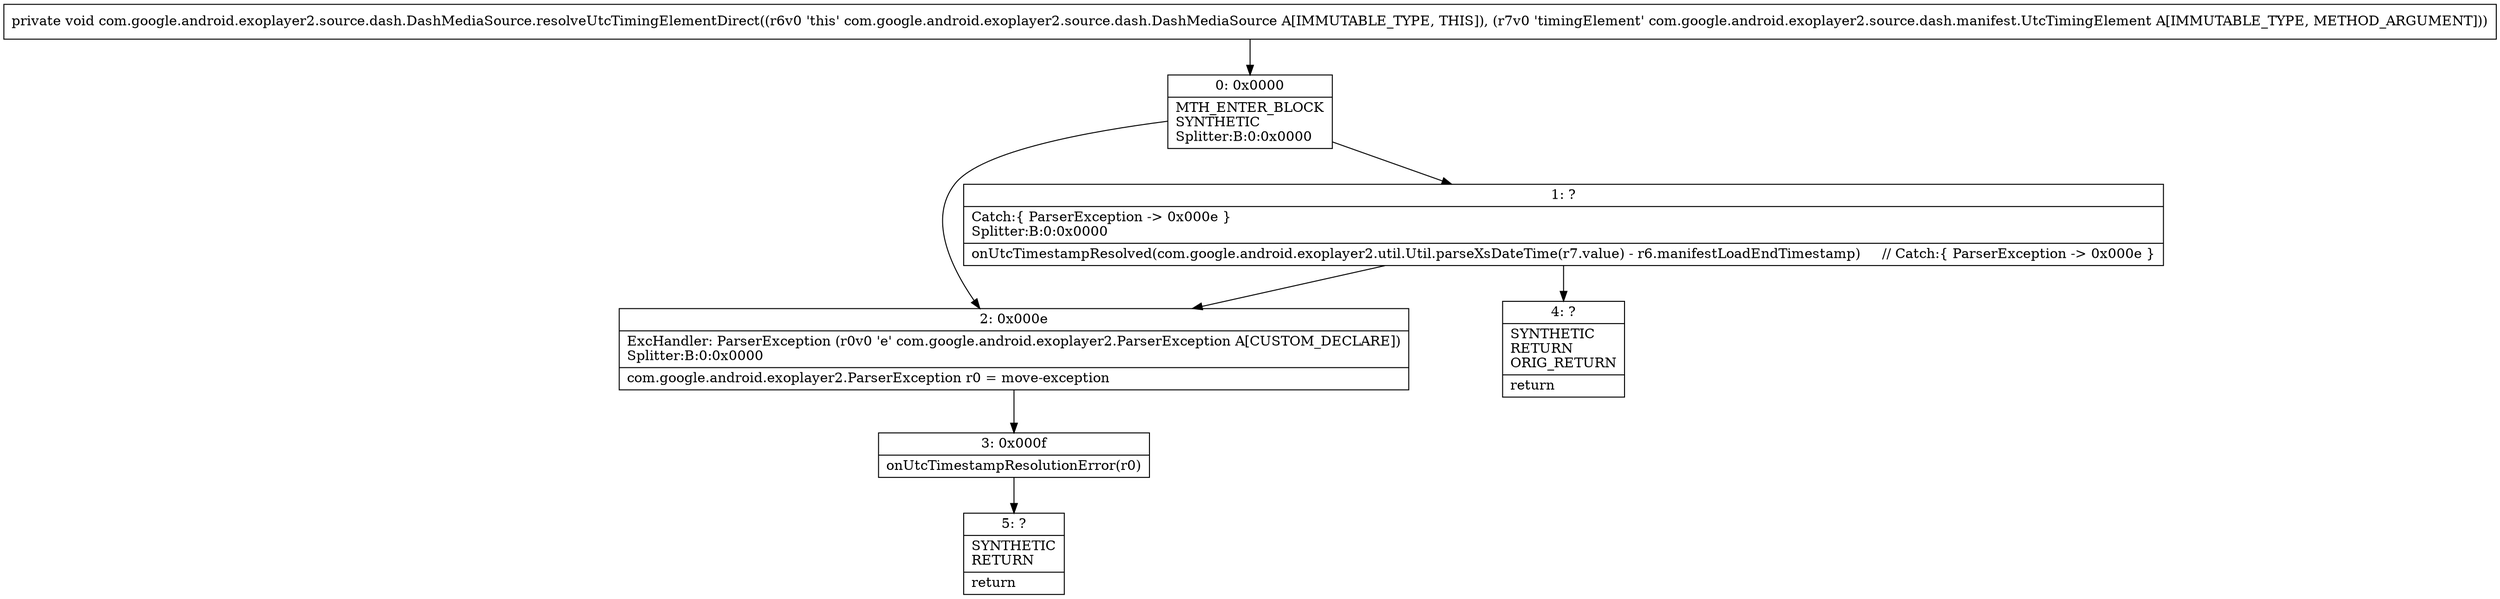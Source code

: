 digraph "CFG forcom.google.android.exoplayer2.source.dash.DashMediaSource.resolveUtcTimingElementDirect(Lcom\/google\/android\/exoplayer2\/source\/dash\/manifest\/UtcTimingElement;)V" {
Node_0 [shape=record,label="{0\:\ 0x0000|MTH_ENTER_BLOCK\lSYNTHETIC\lSplitter:B:0:0x0000\l}"];
Node_1 [shape=record,label="{1\:\ ?|Catch:\{ ParserException \-\> 0x000e \}\lSplitter:B:0:0x0000\l|onUtcTimestampResolved(com.google.android.exoplayer2.util.Util.parseXsDateTime(r7.value) \- r6.manifestLoadEndTimestamp)     \/\/ Catch:\{ ParserException \-\> 0x000e \}\l}"];
Node_2 [shape=record,label="{2\:\ 0x000e|ExcHandler: ParserException (r0v0 'e' com.google.android.exoplayer2.ParserException A[CUSTOM_DECLARE])\lSplitter:B:0:0x0000\l|com.google.android.exoplayer2.ParserException r0 = move\-exception\l}"];
Node_3 [shape=record,label="{3\:\ 0x000f|onUtcTimestampResolutionError(r0)\l}"];
Node_4 [shape=record,label="{4\:\ ?|SYNTHETIC\lRETURN\lORIG_RETURN\l|return\l}"];
Node_5 [shape=record,label="{5\:\ ?|SYNTHETIC\lRETURN\l|return\l}"];
MethodNode[shape=record,label="{private void com.google.android.exoplayer2.source.dash.DashMediaSource.resolveUtcTimingElementDirect((r6v0 'this' com.google.android.exoplayer2.source.dash.DashMediaSource A[IMMUTABLE_TYPE, THIS]), (r7v0 'timingElement' com.google.android.exoplayer2.source.dash.manifest.UtcTimingElement A[IMMUTABLE_TYPE, METHOD_ARGUMENT])) }"];
MethodNode -> Node_0;
Node_0 -> Node_1;
Node_0 -> Node_2;
Node_1 -> Node_2;
Node_1 -> Node_4;
Node_2 -> Node_3;
Node_3 -> Node_5;
}

